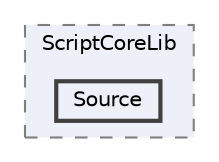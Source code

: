 digraph "C:/shortPath/28_11_HGE/HorizonEngine2D/HorizonEditor/ScriptCoreLib/Source"
{
 // LATEX_PDF_SIZE
  bgcolor="transparent";
  edge [fontname=Helvetica,fontsize=10,labelfontname=Helvetica,labelfontsize=10];
  node [fontname=Helvetica,fontsize=10,shape=box,height=0.2,width=0.4];
  compound=true
  subgraph clusterdir_5507e7635c36ee6358c9b84921e29f73 {
    graph [ bgcolor="#edf0f7", pencolor="grey50", label="ScriptCoreLib", fontname=Helvetica,fontsize=10 style="filled,dashed", URL="dir_5507e7635c36ee6358c9b84921e29f73.html",tooltip=""]
  dir_27d43e8e88c8820e3c168472ea585d0a [label="Source", fillcolor="#edf0f7", color="grey25", style="filled,bold", URL="dir_27d43e8e88c8820e3c168472ea585d0a.html",tooltip=""];
  }
}
